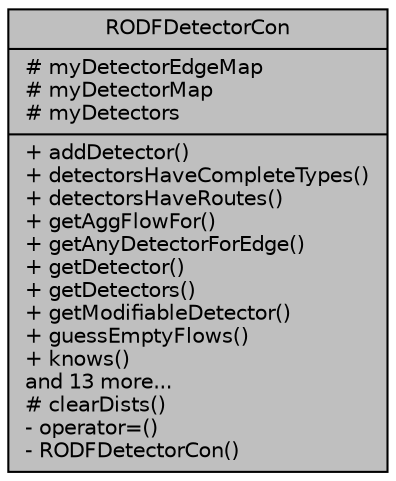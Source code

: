 digraph "RODFDetectorCon"
{
  edge [fontname="Helvetica",fontsize="10",labelfontname="Helvetica",labelfontsize="10"];
  node [fontname="Helvetica",fontsize="10",shape=record];
  Node1 [label="{RODFDetectorCon\n|# myDetectorEdgeMap\l# myDetectorMap\l# myDetectors\l|+ addDetector()\l+ detectorsHaveCompleteTypes()\l+ detectorsHaveRoutes()\l+ getAggFlowFor()\l+ getAnyDetectorForEdge()\l+ getDetector()\l+ getDetectors()\l+ getModifiableDetector()\l+ guessEmptyFlows()\l+ knows()\land 13 more...\l# clearDists()\l- operator=()\l- RODFDetectorCon()\l}",height=0.2,width=0.4,color="black", fillcolor="grey75", style="filled", fontcolor="black"];
}
